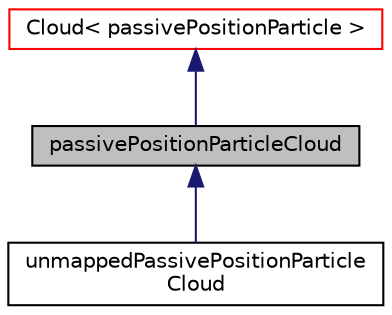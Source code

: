 digraph "passivePositionParticleCloud"
{
  bgcolor="transparent";
  edge [fontname="Helvetica",fontsize="10",labelfontname="Helvetica",labelfontsize="10"];
  node [fontname="Helvetica",fontsize="10",shape=record];
  Node1 [label="passivePositionParticleCloud",height=0.2,width=0.4,color="black", fillcolor="grey75", style="filled" fontcolor="black"];
  Node2 -> Node1 [dir="back",color="midnightblue",fontsize="10",style="solid",fontname="Helvetica"];
  Node2 [label="Cloud\< passivePositionParticle \>",height=0.2,width=0.4,color="red",URL="$classFoam_1_1Cloud.html"];
  Node1 -> Node3 [dir="back",color="midnightblue",fontsize="10",style="solid",fontname="Helvetica"];
  Node3 [label="unmappedPassivePositionParticle\lCloud",height=0.2,width=0.4,color="black",URL="$classFoam_1_1unmappedPassivePositionParticleCloud.html",tooltip="passivePositionParticleCloud but with autoMap and writing disabled. Only used for its objectRegistry ..."];
}
